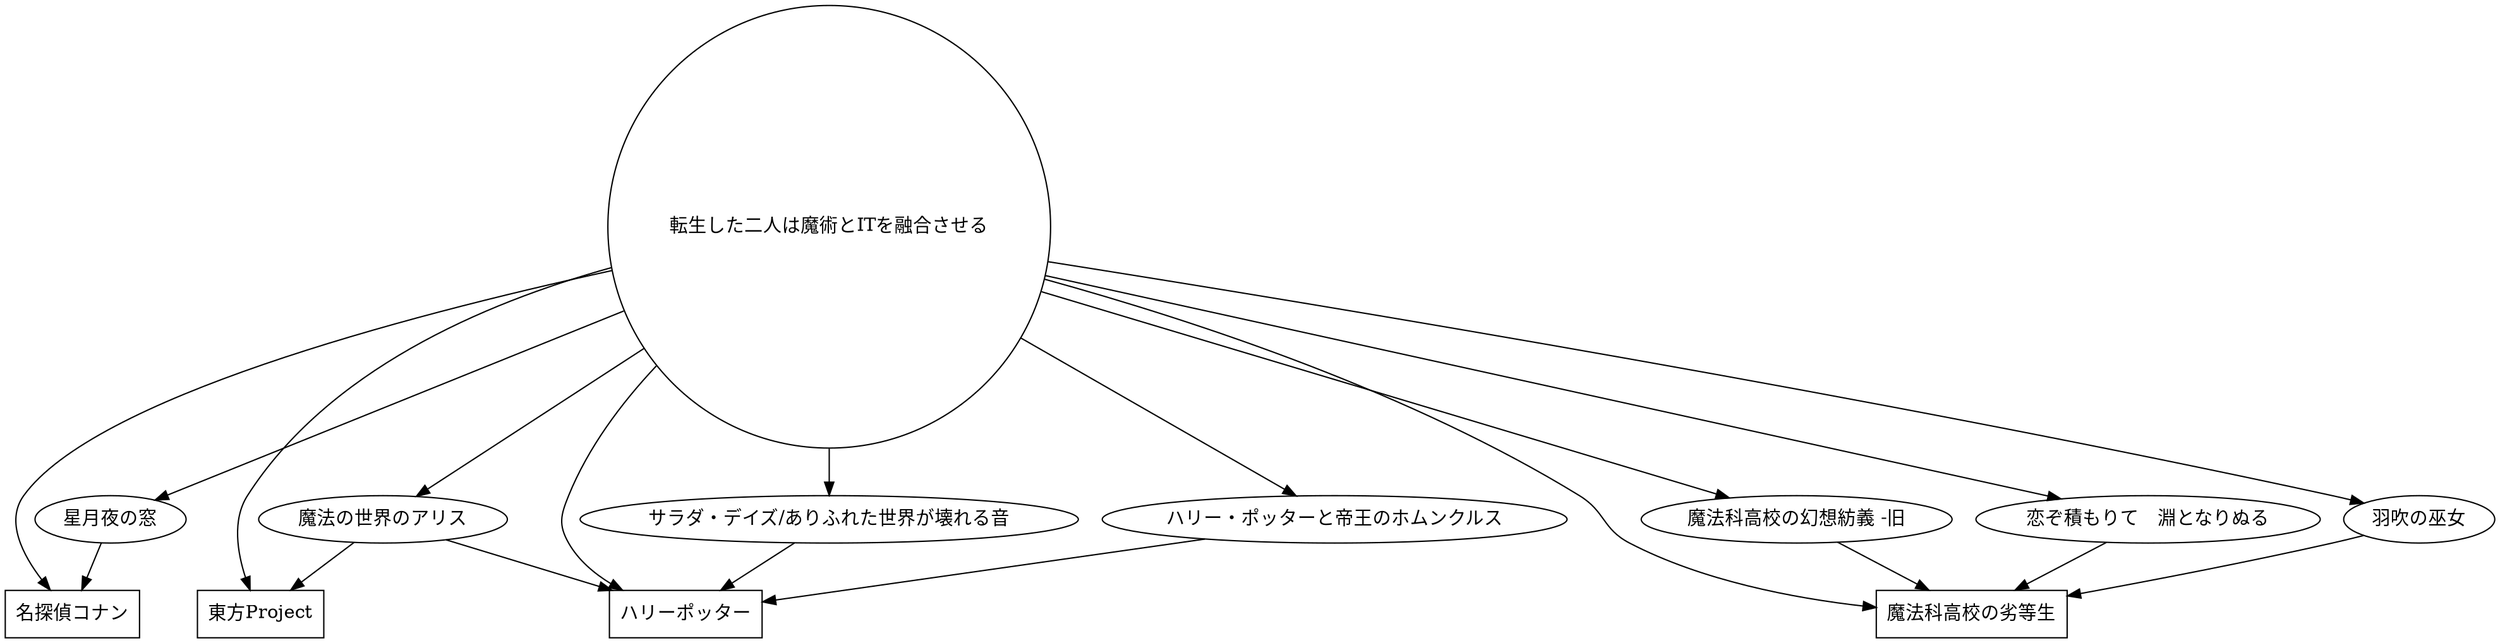 digraph G {
    転生した二人は魔術とITを融合させる [shape = circle];
    # 名探偵コナン
    名探偵コナン [shape = box];
    星月夜の窓 -> 名探偵コナン
    # 東方Project
    東方Project [shape = box];
    魔法の世界のアリス -> 東方Project
    # ハリーポッター
    ハリーポッター [shape = box];
    魔法の世界のアリス -> ハリーポッター
    "サラダ・デイズ/ありふれた世界が壊れる音" -> ハリーポッター
    ハリー・ポッターと帝王のホムンクルス -> ハリーポッター

    # 魔法科高校の劣等生
    魔法科高校の劣等生 [shape = box];
    "魔法科高校の幻想紡義 -旧" -> 魔法科高校の劣等生
    "恋ぞ積もりて　淵となりぬる" -> 魔法科高校の劣等生
    羽吹の巫女 -> 魔法科高校の劣等生

    転生した二人は魔術とITを融合させる -> 名探偵コナン
    転生した二人は魔術とITを融合させる -> ハリーポッター
    転生した二人は魔術とITを融合させる -> 東方Project
    転生した二人は魔術とITを融合させる -> 魔法科高校の劣等生

    転生した二人は魔術とITを融合させる -> 星月夜の窓

    転生した二人は魔術とITを融合させる -> 魔法の世界のアリス
    転生した二人は魔術とITを融合させる -> "サラダ・デイズ/ありふれた世界が壊れる音"
    転生した二人は魔術とITを融合させる -> ハリー・ポッターと帝王のホムンクルス

    転生した二人は魔術とITを融合させる -> "魔法科高校の幻想紡義 -旧"
    転生した二人は魔術とITを融合させる -> "恋ぞ積もりて　淵となりぬる"
    転生した二人は魔術とITを融合させる -> 羽吹の巫女
}